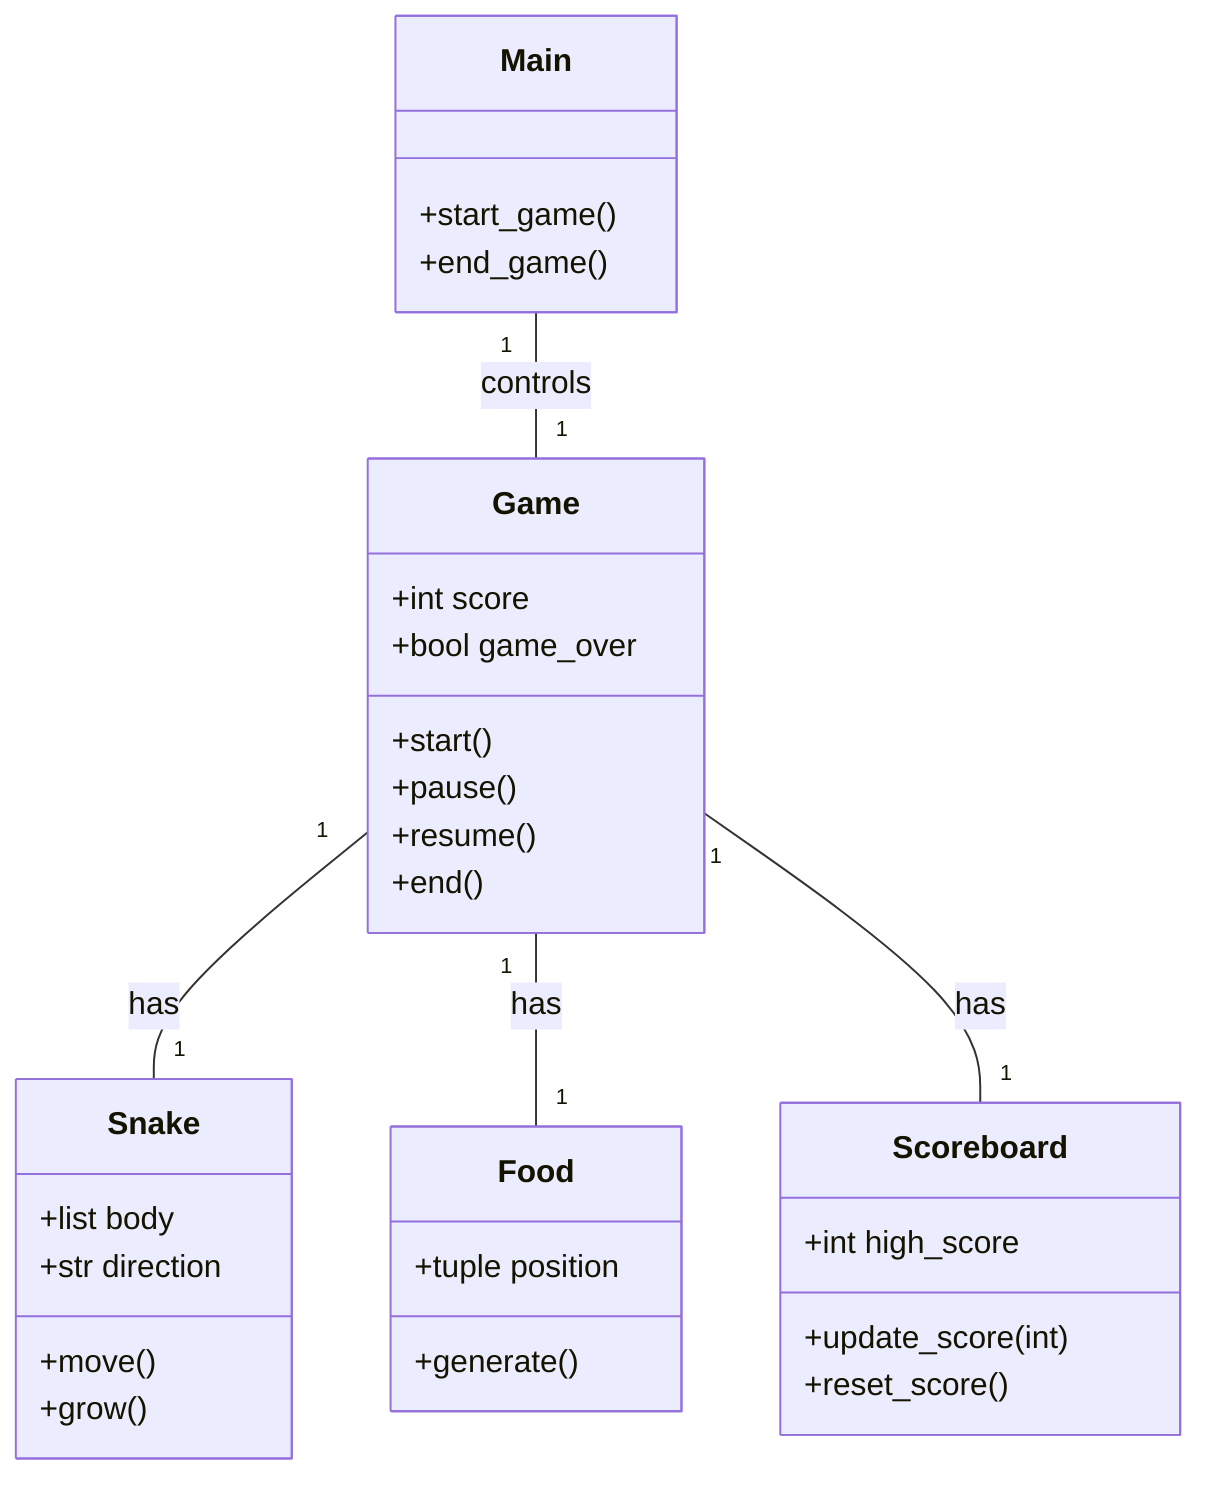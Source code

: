 classDiagram
    class Main{
        +start_game()
        +end_game()
    }
    class Game{
        +int score
        +bool game_over
        +start()
        +pause()
        +resume()
        +end()
    }
    class Snake{
        +list body
        +str direction
        +move()
        +grow()
    }
    class Food{
        +tuple position
        +generate()
    }
    class Scoreboard{
        +int high_score
        +update_score(int)
        +reset_score()
    }
    Main "1" -- "1" Game: controls
    Game "1" -- "1" Snake: has
    Game "1" -- "1" Food: has
    Game "1" -- "1" Scoreboard: has